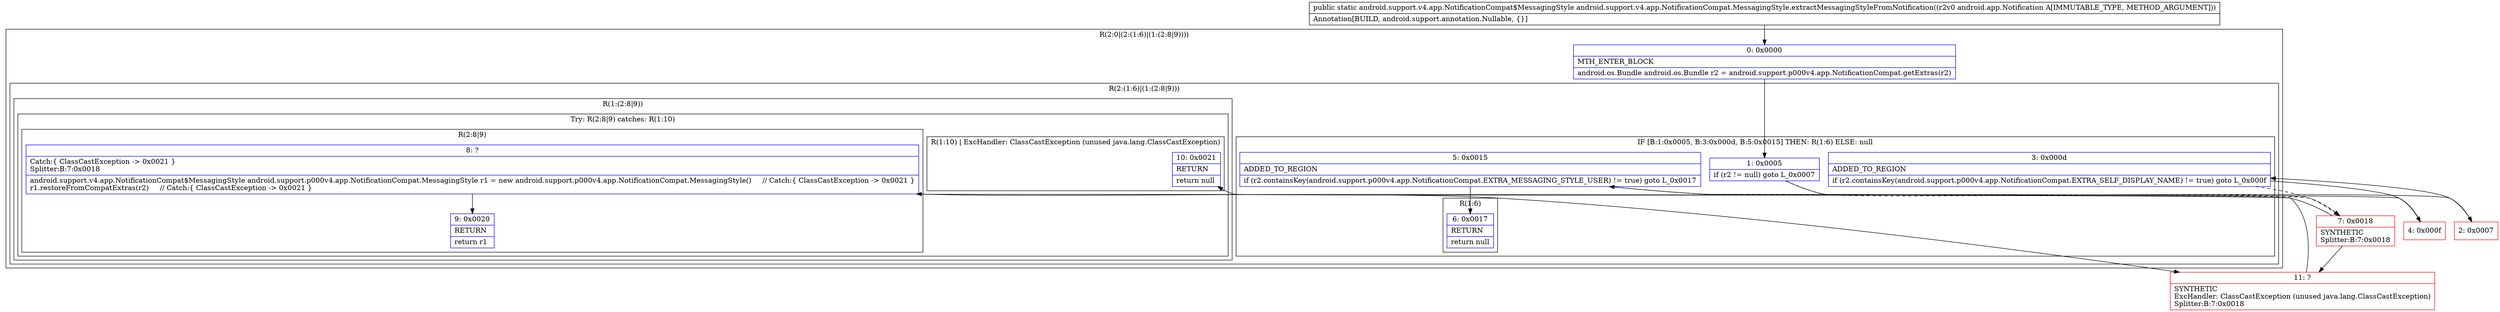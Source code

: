 digraph "CFG forandroid.support.v4.app.NotificationCompat.MessagingStyle.extractMessagingStyleFromNotification(Landroid\/app\/Notification;)Landroid\/support\/v4\/app\/NotificationCompat$MessagingStyle;" {
subgraph cluster_Region_531466172 {
label = "R(2:0|(2:(1:6)|(1:(2:8|9))))";
node [shape=record,color=blue];
Node_0 [shape=record,label="{0\:\ 0x0000|MTH_ENTER_BLOCK\l|android.os.Bundle android.os.Bundle r2 = android.support.p000v4.app.NotificationCompat.getExtras(r2)\l}"];
subgraph cluster_Region_57489027 {
label = "R(2:(1:6)|(1:(2:8|9)))";
node [shape=record,color=blue];
subgraph cluster_IfRegion_6254710 {
label = "IF [B:1:0x0005, B:3:0x000d, B:5:0x0015] THEN: R(1:6) ELSE: null";
node [shape=record,color=blue];
Node_1 [shape=record,label="{1\:\ 0x0005|if (r2 != null) goto L_0x0007\l}"];
Node_3 [shape=record,label="{3\:\ 0x000d|ADDED_TO_REGION\l|if (r2.containsKey(android.support.p000v4.app.NotificationCompat.EXTRA_SELF_DISPLAY_NAME) != true) goto L_0x000f\l}"];
Node_5 [shape=record,label="{5\:\ 0x0015|ADDED_TO_REGION\l|if (r2.containsKey(android.support.p000v4.app.NotificationCompat.EXTRA_MESSAGING_STYLE_USER) != true) goto L_0x0017\l}"];
subgraph cluster_Region_1729182005 {
label = "R(1:6)";
node [shape=record,color=blue];
Node_6 [shape=record,label="{6\:\ 0x0017|RETURN\l|return null\l}"];
}
}
subgraph cluster_Region_2133821112 {
label = "R(1:(2:8|9))";
node [shape=record,color=blue];
subgraph cluster_TryCatchRegion_1944616053 {
label = "Try: R(2:8|9) catches: R(1:10)";
node [shape=record,color=blue];
subgraph cluster_Region_924510069 {
label = "R(2:8|9)";
node [shape=record,color=blue];
Node_8 [shape=record,label="{8\:\ ?|Catch:\{ ClassCastException \-\> 0x0021 \}\lSplitter:B:7:0x0018\l|android.support.v4.app.NotificationCompat$MessagingStyle android.support.p000v4.app.NotificationCompat.MessagingStyle r1 = new android.support.p000v4.app.NotificationCompat.MessagingStyle()     \/\/ Catch:\{ ClassCastException \-\> 0x0021 \}\lr1.restoreFromCompatExtras(r2)     \/\/ Catch:\{ ClassCastException \-\> 0x0021 \}\l}"];
Node_9 [shape=record,label="{9\:\ 0x0020|RETURN\l|return r1\l}"];
}
subgraph cluster_Region_425432485 {
label = "R(1:10) | ExcHandler: ClassCastException (unused java.lang.ClassCastException)\l";
node [shape=record,color=blue];
Node_10 [shape=record,label="{10\:\ 0x0021|RETURN\l|return null\l}"];
}
}
}
}
}
subgraph cluster_Region_425432485 {
label = "R(1:10) | ExcHandler: ClassCastException (unused java.lang.ClassCastException)\l";
node [shape=record,color=blue];
Node_10 [shape=record,label="{10\:\ 0x0021|RETURN\l|return null\l}"];
}
Node_2 [shape=record,color=red,label="{2\:\ 0x0007}"];
Node_4 [shape=record,color=red,label="{4\:\ 0x000f}"];
Node_7 [shape=record,color=red,label="{7\:\ 0x0018|SYNTHETIC\lSplitter:B:7:0x0018\l}"];
Node_11 [shape=record,color=red,label="{11\:\ ?|SYNTHETIC\lExcHandler: ClassCastException (unused java.lang.ClassCastException)\lSplitter:B:7:0x0018\l}"];
MethodNode[shape=record,label="{public static android.support.v4.app.NotificationCompat$MessagingStyle android.support.v4.app.NotificationCompat.MessagingStyle.extractMessagingStyleFromNotification((r2v0 android.app.Notification A[IMMUTABLE_TYPE, METHOD_ARGUMENT]))  | Annotation[BUILD, android.support.annotation.Nullable, \{\}]\l}"];
MethodNode -> Node_0;
Node_0 -> Node_1;
Node_1 -> Node_2;
Node_1 -> Node_7[style=dashed];
Node_3 -> Node_4;
Node_3 -> Node_7[style=dashed];
Node_5 -> Node_6;
Node_5 -> Node_7[style=dashed];
Node_8 -> Node_9;
Node_8 -> Node_11;
Node_2 -> Node_3;
Node_4 -> Node_5;
Node_7 -> Node_8;
Node_7 -> Node_11;
Node_11 -> Node_10;
}

